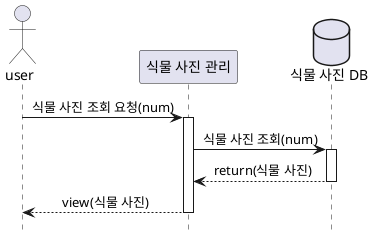 @startuml

skinparam sequenceMessageAlign center
hide footbox
'생명선 자동 생성
autoactivate on 

actor "user" as user
participant "식물 사진 관리" as pi
database "식물 사진 DB" as pdb

user -> pi : 식물 사진 조회 요청(num)

pi -> pdb : 식물 사진 조회(num)
pdb --> pi : return(식물 사진)
pi --> user : view(식물 사진)


@enduml